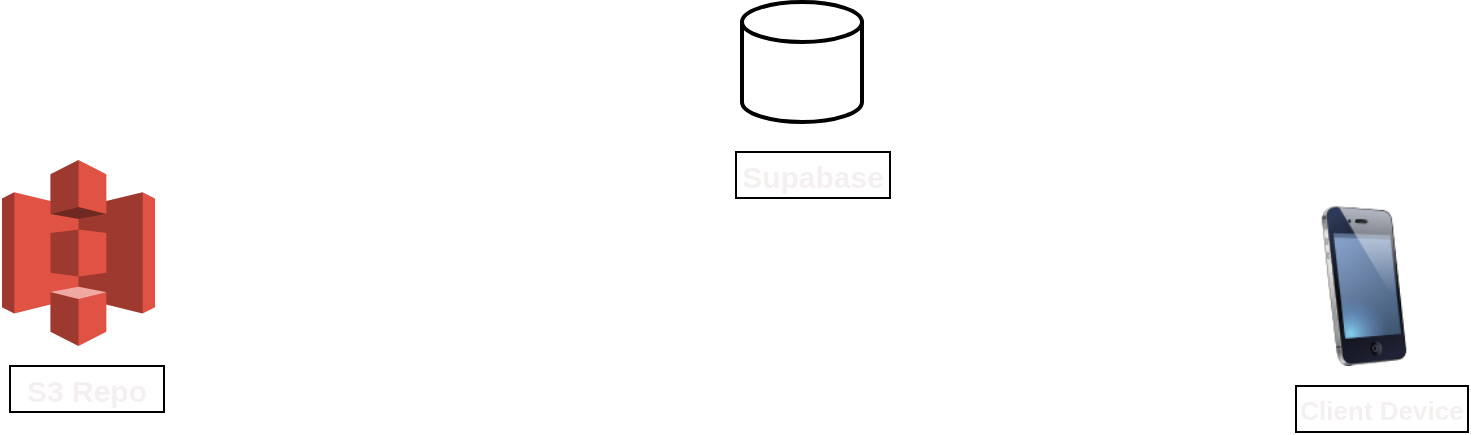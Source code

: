 <mxfile>
    <diagram id="UGzyJg7uymgrEgvPrphl" name="Page-1">
        <mxGraphModel dx="1791" dy="951" grid="0" gridSize="10" guides="1" tooltips="1" connect="1" arrows="1" fold="1" page="1" pageScale="1" pageWidth="850" pageHeight="1100" math="0" shadow="0">
            <root>
                <mxCell id="0"/>
                <mxCell id="1" parent="0"/>
                <mxCell id="3" value="" style="strokeWidth=2;html=1;shape=mxgraph.flowchart.database;whiteSpace=wrap;" vertex="1" parent="1">
                    <mxGeometry x="444" y="50" width="60" height="60" as="geometry"/>
                </mxCell>
                <mxCell id="4" value="&lt;b&gt;&lt;font color=&quot;#f5f0f0&quot; style=&quot;font-size: 15px;&quot;&gt;Supabase&lt;/font&gt;&lt;/b&gt;" style="rounded=0;whiteSpace=wrap;html=1;" vertex="1" parent="1">
                    <mxGeometry x="441" y="125" width="77" height="23" as="geometry"/>
                </mxCell>
                <mxCell id="5" value="" style="outlineConnect=0;dashed=0;verticalLabelPosition=bottom;verticalAlign=top;align=center;html=1;shape=mxgraph.aws3.s3;fillColor=#E05243;gradientColor=none;fontSize=15;fontColor=#f5f0f0;" vertex="1" parent="1">
                    <mxGeometry x="74" y="129" width="76.5" height="93" as="geometry"/>
                </mxCell>
                <mxCell id="6" value="&lt;b&gt;&lt;font color=&quot;#f5f0f0&quot; style=&quot;font-size: 15px;&quot;&gt;S3 Repo&lt;/font&gt;&lt;/b&gt;" style="rounded=0;whiteSpace=wrap;html=1;" vertex="1" parent="1">
                    <mxGeometry x="78" y="232" width="77" height="23" as="geometry"/>
                </mxCell>
                <mxCell id="7" value="" style="image;html=1;image=img/lib/clip_art/telecommunication/iPhone_128x128.png;fontSize=15;fontColor=#f5f0f0;" vertex="1" parent="1">
                    <mxGeometry x="715" y="152" width="80" height="80" as="geometry"/>
                </mxCell>
                <mxCell id="8" value="&lt;font size=&quot;1&quot; color=&quot;#f5f0f0&quot;&gt;&lt;b style=&quot;font-size: 13px;&quot;&gt;Client Device&lt;/b&gt;&lt;/font&gt;" style="rounded=0;whiteSpace=wrap;html=1;" vertex="1" parent="1">
                    <mxGeometry x="721" y="242" width="86" height="23" as="geometry"/>
                </mxCell>
            </root>
        </mxGraphModel>
    </diagram>
</mxfile>